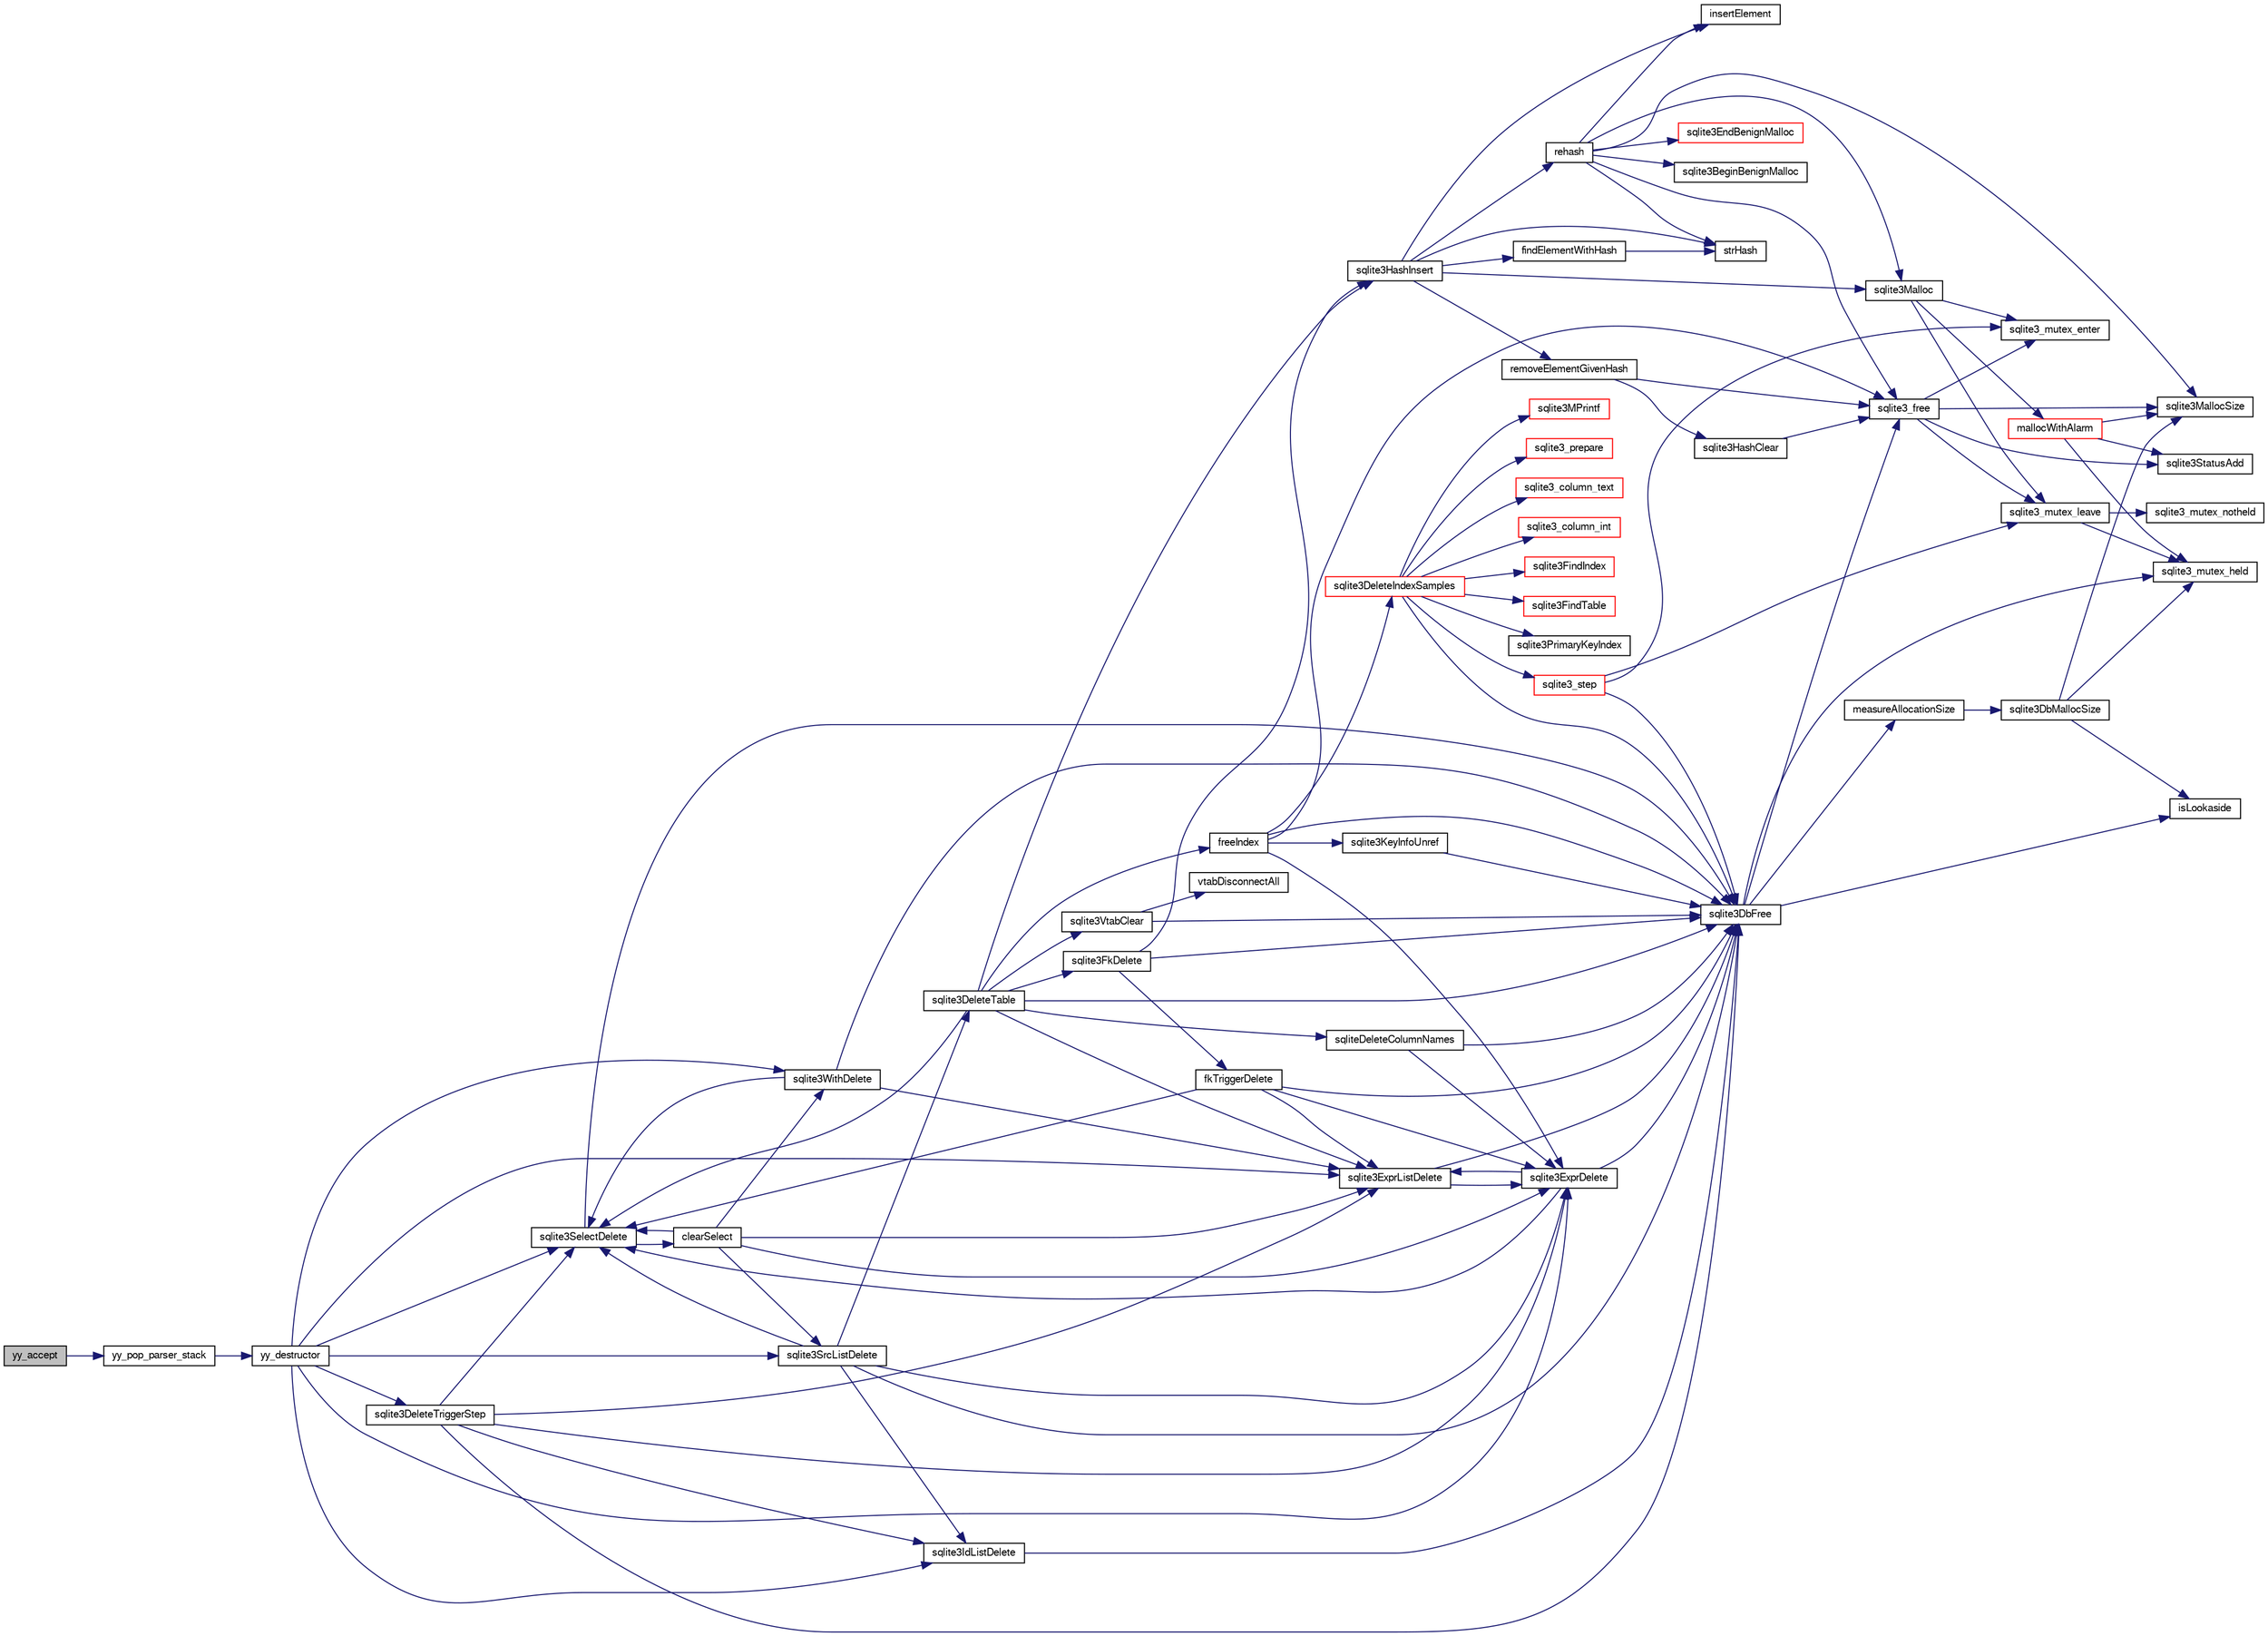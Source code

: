 digraph "yy_accept"
{
  edge [fontname="FreeSans",fontsize="10",labelfontname="FreeSans",labelfontsize="10"];
  node [fontname="FreeSans",fontsize="10",shape=record];
  rankdir="LR";
  Node926885 [label="yy_accept",height=0.2,width=0.4,color="black", fillcolor="grey75", style="filled", fontcolor="black"];
  Node926885 -> Node926886 [color="midnightblue",fontsize="10",style="solid",fontname="FreeSans"];
  Node926886 [label="yy_pop_parser_stack",height=0.2,width=0.4,color="black", fillcolor="white", style="filled",URL="$sqlite3_8c.html#aa142fdd91628fd550751c6ef4e29b603"];
  Node926886 -> Node926887 [color="midnightblue",fontsize="10",style="solid",fontname="FreeSans"];
  Node926887 [label="yy_destructor",height=0.2,width=0.4,color="black", fillcolor="white", style="filled",URL="$sqlite3_8c.html#afca0f0d2a9c0e0ca0625382394fa060e"];
  Node926887 -> Node926888 [color="midnightblue",fontsize="10",style="solid",fontname="FreeSans"];
  Node926888 [label="sqlite3SelectDelete",height=0.2,width=0.4,color="black", fillcolor="white", style="filled",URL="$sqlite3_8c.html#a0f56959f0acac85496744f0d068854a0"];
  Node926888 -> Node926889 [color="midnightblue",fontsize="10",style="solid",fontname="FreeSans"];
  Node926889 [label="clearSelect",height=0.2,width=0.4,color="black", fillcolor="white", style="filled",URL="$sqlite3_8c.html#ac083bac4f2f02c26aa02fc24ca8c2dd9"];
  Node926889 -> Node926890 [color="midnightblue",fontsize="10",style="solid",fontname="FreeSans"];
  Node926890 [label="sqlite3ExprListDelete",height=0.2,width=0.4,color="black", fillcolor="white", style="filled",URL="$sqlite3_8c.html#ae9cd46eac81e86a04ed8c09b99fc3c10"];
  Node926890 -> Node926891 [color="midnightblue",fontsize="10",style="solid",fontname="FreeSans"];
  Node926891 [label="sqlite3ExprDelete",height=0.2,width=0.4,color="black", fillcolor="white", style="filled",URL="$sqlite3_8c.html#ae4e21ab5918e0428fbaa9e615dceb309"];
  Node926891 -> Node926892 [color="midnightblue",fontsize="10",style="solid",fontname="FreeSans"];
  Node926892 [label="sqlite3DbFree",height=0.2,width=0.4,color="black", fillcolor="white", style="filled",URL="$sqlite3_8c.html#ac70ab821a6607b4a1b909582dc37a069"];
  Node926892 -> Node926893 [color="midnightblue",fontsize="10",style="solid",fontname="FreeSans"];
  Node926893 [label="sqlite3_mutex_held",height=0.2,width=0.4,color="black", fillcolor="white", style="filled",URL="$sqlite3_8c.html#acf77da68932b6bc163c5e68547ecc3e7"];
  Node926892 -> Node926894 [color="midnightblue",fontsize="10",style="solid",fontname="FreeSans"];
  Node926894 [label="measureAllocationSize",height=0.2,width=0.4,color="black", fillcolor="white", style="filled",URL="$sqlite3_8c.html#a45731e644a22fdb756e2b6337224217a"];
  Node926894 -> Node926895 [color="midnightblue",fontsize="10",style="solid",fontname="FreeSans"];
  Node926895 [label="sqlite3DbMallocSize",height=0.2,width=0.4,color="black", fillcolor="white", style="filled",URL="$sqlite3_8c.html#aa397e5a8a03495203a0767abf0a71f86"];
  Node926895 -> Node926896 [color="midnightblue",fontsize="10",style="solid",fontname="FreeSans"];
  Node926896 [label="sqlite3MallocSize",height=0.2,width=0.4,color="black", fillcolor="white", style="filled",URL="$sqlite3_8c.html#acf5d2a5f35270bafb050bd2def576955"];
  Node926895 -> Node926893 [color="midnightblue",fontsize="10",style="solid",fontname="FreeSans"];
  Node926895 -> Node926897 [color="midnightblue",fontsize="10",style="solid",fontname="FreeSans"];
  Node926897 [label="isLookaside",height=0.2,width=0.4,color="black", fillcolor="white", style="filled",URL="$sqlite3_8c.html#a770fa05ff9717b75e16f4d968a77b897"];
  Node926892 -> Node926897 [color="midnightblue",fontsize="10",style="solid",fontname="FreeSans"];
  Node926892 -> Node926898 [color="midnightblue",fontsize="10",style="solid",fontname="FreeSans"];
  Node926898 [label="sqlite3_free",height=0.2,width=0.4,color="black", fillcolor="white", style="filled",URL="$sqlite3_8c.html#a6552349e36a8a691af5487999ab09519"];
  Node926898 -> Node926899 [color="midnightblue",fontsize="10",style="solid",fontname="FreeSans"];
  Node926899 [label="sqlite3_mutex_enter",height=0.2,width=0.4,color="black", fillcolor="white", style="filled",URL="$sqlite3_8c.html#a1c12cde690bd89f104de5cbad12a6bf5"];
  Node926898 -> Node926900 [color="midnightblue",fontsize="10",style="solid",fontname="FreeSans"];
  Node926900 [label="sqlite3StatusAdd",height=0.2,width=0.4,color="black", fillcolor="white", style="filled",URL="$sqlite3_8c.html#afa029f93586aeab4cc85360905dae9cd"];
  Node926898 -> Node926896 [color="midnightblue",fontsize="10",style="solid",fontname="FreeSans"];
  Node926898 -> Node926901 [color="midnightblue",fontsize="10",style="solid",fontname="FreeSans"];
  Node926901 [label="sqlite3_mutex_leave",height=0.2,width=0.4,color="black", fillcolor="white", style="filled",URL="$sqlite3_8c.html#a5838d235601dbd3c1fa993555c6bcc93"];
  Node926901 -> Node926893 [color="midnightblue",fontsize="10",style="solid",fontname="FreeSans"];
  Node926901 -> Node926902 [color="midnightblue",fontsize="10",style="solid",fontname="FreeSans"];
  Node926902 [label="sqlite3_mutex_notheld",height=0.2,width=0.4,color="black", fillcolor="white", style="filled",URL="$sqlite3_8c.html#a83967c837c1c000d3b5adcfaa688f5dc"];
  Node926891 -> Node926888 [color="midnightblue",fontsize="10",style="solid",fontname="FreeSans"];
  Node926891 -> Node926890 [color="midnightblue",fontsize="10",style="solid",fontname="FreeSans"];
  Node926890 -> Node926892 [color="midnightblue",fontsize="10",style="solid",fontname="FreeSans"];
  Node926889 -> Node926903 [color="midnightblue",fontsize="10",style="solid",fontname="FreeSans"];
  Node926903 [label="sqlite3SrcListDelete",height=0.2,width=0.4,color="black", fillcolor="white", style="filled",URL="$sqlite3_8c.html#acc250a3e5e7fd8889a16a9f28e3e7312"];
  Node926903 -> Node926892 [color="midnightblue",fontsize="10",style="solid",fontname="FreeSans"];
  Node926903 -> Node926904 [color="midnightblue",fontsize="10",style="solid",fontname="FreeSans"];
  Node926904 [label="sqlite3DeleteTable",height=0.2,width=0.4,color="black", fillcolor="white", style="filled",URL="$sqlite3_8c.html#a7fd3d507375a381a3807f92735318973"];
  Node926904 -> Node926905 [color="midnightblue",fontsize="10",style="solid",fontname="FreeSans"];
  Node926905 [label="sqlite3HashInsert",height=0.2,width=0.4,color="black", fillcolor="white", style="filled",URL="$sqlite3_8c.html#aebbc6c13b3c139d5f3463938f441da3d"];
  Node926905 -> Node926906 [color="midnightblue",fontsize="10",style="solid",fontname="FreeSans"];
  Node926906 [label="findElementWithHash",height=0.2,width=0.4,color="black", fillcolor="white", style="filled",URL="$sqlite3_8c.html#a75c0f574fa5d51702434c6e980d57d7f"];
  Node926906 -> Node926907 [color="midnightblue",fontsize="10",style="solid",fontname="FreeSans"];
  Node926907 [label="strHash",height=0.2,width=0.4,color="black", fillcolor="white", style="filled",URL="$sqlite3_8c.html#ad7193605dadc27cf291d54e15bdd011d"];
  Node926905 -> Node926908 [color="midnightblue",fontsize="10",style="solid",fontname="FreeSans"];
  Node926908 [label="removeElementGivenHash",height=0.2,width=0.4,color="black", fillcolor="white", style="filled",URL="$sqlite3_8c.html#a97ff4ac3846af0f8caf5426adfa2808a"];
  Node926908 -> Node926898 [color="midnightblue",fontsize="10",style="solid",fontname="FreeSans"];
  Node926908 -> Node926909 [color="midnightblue",fontsize="10",style="solid",fontname="FreeSans"];
  Node926909 [label="sqlite3HashClear",height=0.2,width=0.4,color="black", fillcolor="white", style="filled",URL="$sqlite3_8c.html#acc7a2dfa6603c59af14b3792fe463c73"];
  Node926909 -> Node926898 [color="midnightblue",fontsize="10",style="solid",fontname="FreeSans"];
  Node926905 -> Node926910 [color="midnightblue",fontsize="10",style="solid",fontname="FreeSans"];
  Node926910 [label="sqlite3Malloc",height=0.2,width=0.4,color="black", fillcolor="white", style="filled",URL="$sqlite3_8c.html#a361a2eaa846b1885f123abe46f5d8b2b"];
  Node926910 -> Node926899 [color="midnightblue",fontsize="10",style="solid",fontname="FreeSans"];
  Node926910 -> Node926911 [color="midnightblue",fontsize="10",style="solid",fontname="FreeSans"];
  Node926911 [label="mallocWithAlarm",height=0.2,width=0.4,color="red", fillcolor="white", style="filled",URL="$sqlite3_8c.html#ab070d5cf8e48ec8a6a43cf025d48598b"];
  Node926911 -> Node926893 [color="midnightblue",fontsize="10",style="solid",fontname="FreeSans"];
  Node926911 -> Node926896 [color="midnightblue",fontsize="10",style="solid",fontname="FreeSans"];
  Node926911 -> Node926900 [color="midnightblue",fontsize="10",style="solid",fontname="FreeSans"];
  Node926910 -> Node926901 [color="midnightblue",fontsize="10",style="solid",fontname="FreeSans"];
  Node926905 -> Node926915 [color="midnightblue",fontsize="10",style="solid",fontname="FreeSans"];
  Node926915 [label="rehash",height=0.2,width=0.4,color="black", fillcolor="white", style="filled",URL="$sqlite3_8c.html#a4851529638f6c7af16239ee6e2dcc628"];
  Node926915 -> Node926916 [color="midnightblue",fontsize="10",style="solid",fontname="FreeSans"];
  Node926916 [label="sqlite3BeginBenignMalloc",height=0.2,width=0.4,color="black", fillcolor="white", style="filled",URL="$sqlite3_8c.html#a3344c0e2b1b6df701a1cb326602fac14"];
  Node926915 -> Node926910 [color="midnightblue",fontsize="10",style="solid",fontname="FreeSans"];
  Node926915 -> Node926917 [color="midnightblue",fontsize="10",style="solid",fontname="FreeSans"];
  Node926917 [label="sqlite3EndBenignMalloc",height=0.2,width=0.4,color="red", fillcolor="white", style="filled",URL="$sqlite3_8c.html#a4582127cc64d483dc66c7acf9d8d8fbb"];
  Node926915 -> Node926898 [color="midnightblue",fontsize="10",style="solid",fontname="FreeSans"];
  Node926915 -> Node926896 [color="midnightblue",fontsize="10",style="solid",fontname="FreeSans"];
  Node926915 -> Node926907 [color="midnightblue",fontsize="10",style="solid",fontname="FreeSans"];
  Node926915 -> Node927182 [color="midnightblue",fontsize="10",style="solid",fontname="FreeSans"];
  Node927182 [label="insertElement",height=0.2,width=0.4,color="black", fillcolor="white", style="filled",URL="$sqlite3_8c.html#a011f717fc5c46f03d78bf81b6714e0ee"];
  Node926905 -> Node926907 [color="midnightblue",fontsize="10",style="solid",fontname="FreeSans"];
  Node926905 -> Node927182 [color="midnightblue",fontsize="10",style="solid",fontname="FreeSans"];
  Node926904 -> Node927183 [color="midnightblue",fontsize="10",style="solid",fontname="FreeSans"];
  Node927183 [label="freeIndex",height=0.2,width=0.4,color="black", fillcolor="white", style="filled",URL="$sqlite3_8c.html#a00907c99c18d5bcb9d0b38c077146c31"];
  Node927183 -> Node927184 [color="midnightblue",fontsize="10",style="solid",fontname="FreeSans"];
  Node927184 [label="sqlite3DeleteIndexSamples",height=0.2,width=0.4,color="red", fillcolor="white", style="filled",URL="$sqlite3_8c.html#aaeda0302fbf61397ec009f65bed047ef"];
  Node927184 -> Node926892 [color="midnightblue",fontsize="10",style="solid",fontname="FreeSans"];
  Node927184 -> Node927185 [color="midnightblue",fontsize="10",style="solid",fontname="FreeSans"];
  Node927185 [label="sqlite3FindIndex",height=0.2,width=0.4,color="red", fillcolor="white", style="filled",URL="$sqlite3_8c.html#a79fb99db8d0f914bb72dd374ae088512"];
  Node927184 -> Node927187 [color="midnightblue",fontsize="10",style="solid",fontname="FreeSans"];
  Node927187 [label="sqlite3FindTable",height=0.2,width=0.4,color="red", fillcolor="white", style="filled",URL="$sqlite3_8c.html#afa51dbee6173bf3a8a3df76b07cea789"];
  Node927184 -> Node927188 [color="midnightblue",fontsize="10",style="solid",fontname="FreeSans"];
  Node927188 [label="sqlite3PrimaryKeyIndex",height=0.2,width=0.4,color="black", fillcolor="white", style="filled",URL="$sqlite3_8c.html#af6edde3fbbd22a22b86ad32677fad95b"];
  Node927184 -> Node927163 [color="midnightblue",fontsize="10",style="solid",fontname="FreeSans"];
  Node927163 [label="sqlite3MPrintf",height=0.2,width=0.4,color="red", fillcolor="white", style="filled",URL="$sqlite3_8c.html#a208ef0df84e9778778804a19af03efea"];
  Node927184 -> Node927189 [color="midnightblue",fontsize="10",style="solid",fontname="FreeSans"];
  Node927189 [label="sqlite3_prepare",height=0.2,width=0.4,color="red", fillcolor="white", style="filled",URL="$sqlite3_8c.html#a8c39e7b9dbeff01f0a399b46d4b29f1c"];
  Node927184 -> Node927566 [color="midnightblue",fontsize="10",style="solid",fontname="FreeSans"];
  Node927566 [label="sqlite3_step",height=0.2,width=0.4,color="red", fillcolor="white", style="filled",URL="$sqlite3_8c.html#ac1e491ce36b7471eb28387f7d3c74334"];
  Node927566 -> Node926899 [color="midnightblue",fontsize="10",style="solid",fontname="FreeSans"];
  Node927566 -> Node926892 [color="midnightblue",fontsize="10",style="solid",fontname="FreeSans"];
  Node927566 -> Node926901 [color="midnightblue",fontsize="10",style="solid",fontname="FreeSans"];
  Node927184 -> Node927741 [color="midnightblue",fontsize="10",style="solid",fontname="FreeSans"];
  Node927741 [label="sqlite3_column_text",height=0.2,width=0.4,color="red", fillcolor="white", style="filled",URL="$sqlite3_8c.html#aee36f5eaf67b425ddf6f9b7a2004d018"];
  Node927184 -> Node927833 [color="midnightblue",fontsize="10",style="solid",fontname="FreeSans"];
  Node927833 [label="sqlite3_column_int",height=0.2,width=0.4,color="red", fillcolor="white", style="filled",URL="$sqlite3_8c.html#a6bd16f5b3266f473e37e8e3d4ebb4290"];
  Node927183 -> Node927222 [color="midnightblue",fontsize="10",style="solid",fontname="FreeSans"];
  Node927222 [label="sqlite3KeyInfoUnref",height=0.2,width=0.4,color="black", fillcolor="white", style="filled",URL="$sqlite3_8c.html#ac94cc1874ab0865db1dbbefd3886ba4a"];
  Node927222 -> Node926892 [color="midnightblue",fontsize="10",style="solid",fontname="FreeSans"];
  Node927183 -> Node926891 [color="midnightblue",fontsize="10",style="solid",fontname="FreeSans"];
  Node927183 -> Node926892 [color="midnightblue",fontsize="10",style="solid",fontname="FreeSans"];
  Node927183 -> Node926898 [color="midnightblue",fontsize="10",style="solid",fontname="FreeSans"];
  Node926904 -> Node927836 [color="midnightblue",fontsize="10",style="solid",fontname="FreeSans"];
  Node927836 [label="sqlite3FkDelete",height=0.2,width=0.4,color="black", fillcolor="white", style="filled",URL="$sqlite3_8c.html#a59a33da6c4e11d3f99b15eafdc01f013"];
  Node927836 -> Node926905 [color="midnightblue",fontsize="10",style="solid",fontname="FreeSans"];
  Node927836 -> Node927837 [color="midnightblue",fontsize="10",style="solid",fontname="FreeSans"];
  Node927837 [label="fkTriggerDelete",height=0.2,width=0.4,color="black", fillcolor="white", style="filled",URL="$sqlite3_8c.html#a45e39c07b1ac453fc3ee0d8779da2cc1"];
  Node927837 -> Node926891 [color="midnightblue",fontsize="10",style="solid",fontname="FreeSans"];
  Node927837 -> Node926890 [color="midnightblue",fontsize="10",style="solid",fontname="FreeSans"];
  Node927837 -> Node926888 [color="midnightblue",fontsize="10",style="solid",fontname="FreeSans"];
  Node927837 -> Node926892 [color="midnightblue",fontsize="10",style="solid",fontname="FreeSans"];
  Node927836 -> Node926892 [color="midnightblue",fontsize="10",style="solid",fontname="FreeSans"];
  Node926904 -> Node927838 [color="midnightblue",fontsize="10",style="solid",fontname="FreeSans"];
  Node927838 [label="sqliteDeleteColumnNames",height=0.2,width=0.4,color="black", fillcolor="white", style="filled",URL="$sqlite3_8c.html#a30fd46bd85a745b908f382e5dd74c38a"];
  Node927838 -> Node926892 [color="midnightblue",fontsize="10",style="solid",fontname="FreeSans"];
  Node927838 -> Node926891 [color="midnightblue",fontsize="10",style="solid",fontname="FreeSans"];
  Node926904 -> Node926892 [color="midnightblue",fontsize="10",style="solid",fontname="FreeSans"];
  Node926904 -> Node926888 [color="midnightblue",fontsize="10",style="solid",fontname="FreeSans"];
  Node926904 -> Node926890 [color="midnightblue",fontsize="10",style="solid",fontname="FreeSans"];
  Node926904 -> Node927839 [color="midnightblue",fontsize="10",style="solid",fontname="FreeSans"];
  Node927839 [label="sqlite3VtabClear",height=0.2,width=0.4,color="black", fillcolor="white", style="filled",URL="$sqlite3_8c.html#a0690ffd2d2e58bd4ed1ce4f1e35c1ef1"];
  Node927839 -> Node927819 [color="midnightblue",fontsize="10",style="solid",fontname="FreeSans"];
  Node927819 [label="vtabDisconnectAll",height=0.2,width=0.4,color="black", fillcolor="white", style="filled",URL="$sqlite3_8c.html#aa3d5506c2557b3e090d8409b5ee27d29"];
  Node927839 -> Node926892 [color="midnightblue",fontsize="10",style="solid",fontname="FreeSans"];
  Node926903 -> Node926888 [color="midnightblue",fontsize="10",style="solid",fontname="FreeSans"];
  Node926903 -> Node926891 [color="midnightblue",fontsize="10",style="solid",fontname="FreeSans"];
  Node926903 -> Node927228 [color="midnightblue",fontsize="10",style="solid",fontname="FreeSans"];
  Node927228 [label="sqlite3IdListDelete",height=0.2,width=0.4,color="black", fillcolor="white", style="filled",URL="$sqlite3_8c.html#a38bea53ea789e86289ca600ff6010f73"];
  Node927228 -> Node926892 [color="midnightblue",fontsize="10",style="solid",fontname="FreeSans"];
  Node926889 -> Node926891 [color="midnightblue",fontsize="10",style="solid",fontname="FreeSans"];
  Node926889 -> Node926888 [color="midnightblue",fontsize="10",style="solid",fontname="FreeSans"];
  Node926889 -> Node927225 [color="midnightblue",fontsize="10",style="solid",fontname="FreeSans"];
  Node927225 [label="sqlite3WithDelete",height=0.2,width=0.4,color="black", fillcolor="white", style="filled",URL="$sqlite3_8c.html#a17d9ea3de76b5d740b422ea9b4fe3abb"];
  Node927225 -> Node926890 [color="midnightblue",fontsize="10",style="solid",fontname="FreeSans"];
  Node927225 -> Node926888 [color="midnightblue",fontsize="10",style="solid",fontname="FreeSans"];
  Node927225 -> Node926892 [color="midnightblue",fontsize="10",style="solid",fontname="FreeSans"];
  Node926888 -> Node926892 [color="midnightblue",fontsize="10",style="solid",fontname="FreeSans"];
  Node926887 -> Node926891 [color="midnightblue",fontsize="10",style="solid",fontname="FreeSans"];
  Node926887 -> Node926890 [color="midnightblue",fontsize="10",style="solid",fontname="FreeSans"];
  Node926887 -> Node926903 [color="midnightblue",fontsize="10",style="solid",fontname="FreeSans"];
  Node926887 -> Node927225 [color="midnightblue",fontsize="10",style="solid",fontname="FreeSans"];
  Node926887 -> Node927228 [color="midnightblue",fontsize="10",style="solid",fontname="FreeSans"];
  Node926887 -> Node927227 [color="midnightblue",fontsize="10",style="solid",fontname="FreeSans"];
  Node927227 [label="sqlite3DeleteTriggerStep",height=0.2,width=0.4,color="black", fillcolor="white", style="filled",URL="$sqlite3_8c.html#a53f07c621cb9933a2287e26026abce8a"];
  Node927227 -> Node926891 [color="midnightblue",fontsize="10",style="solid",fontname="FreeSans"];
  Node927227 -> Node926890 [color="midnightblue",fontsize="10",style="solid",fontname="FreeSans"];
  Node927227 -> Node926888 [color="midnightblue",fontsize="10",style="solid",fontname="FreeSans"];
  Node927227 -> Node927228 [color="midnightblue",fontsize="10",style="solid",fontname="FreeSans"];
  Node927227 -> Node926892 [color="midnightblue",fontsize="10",style="solid",fontname="FreeSans"];
}
